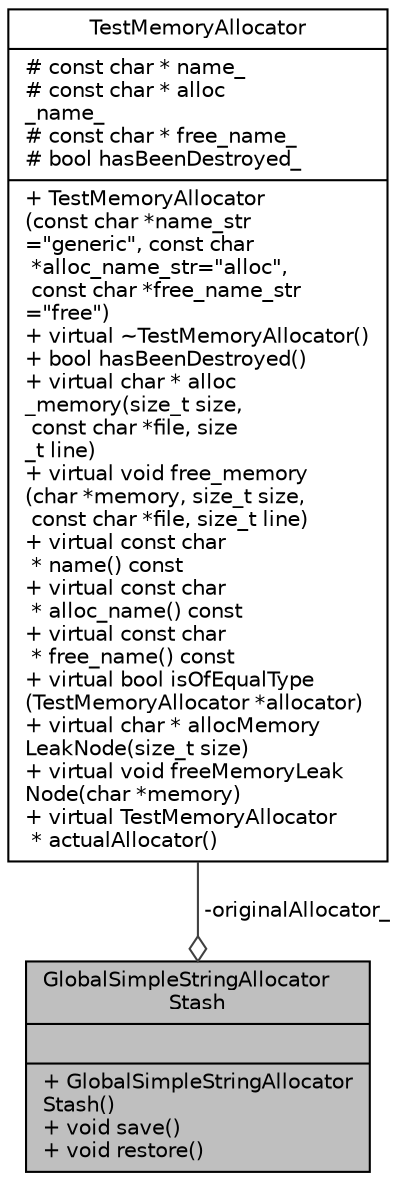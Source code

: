 digraph "GlobalSimpleStringAllocatorStash"
{
 // LATEX_PDF_SIZE
  edge [fontname="Helvetica",fontsize="10",labelfontname="Helvetica",labelfontsize="10"];
  node [fontname="Helvetica",fontsize="10",shape=record];
  Node1 [label="{GlobalSimpleStringAllocator\lStash\n||+  GlobalSimpleStringAllocator\lStash()\l+ void save()\l+ void restore()\l}",height=0.2,width=0.4,color="black", fillcolor="grey75", style="filled", fontcolor="black",tooltip=" "];
  Node2 -> Node1 [color="grey25",fontsize="10",style="solid",label=" -originalAllocator_" ,arrowhead="odiamond",fontname="Helvetica"];
  Node2 [label="{TestMemoryAllocator\n|# const char * name_\l# const char * alloc\l_name_\l# const char * free_name_\l# bool hasBeenDestroyed_\l|+  TestMemoryAllocator\l(const char *name_str\l=\"generic\", const char\l *alloc_name_str=\"alloc\",\l const char *free_name_str\l=\"free\")\l+ virtual ~TestMemoryAllocator()\l+ bool hasBeenDestroyed()\l+ virtual char * alloc\l_memory(size_t size,\l const char *file, size\l_t line)\l+ virtual void free_memory\l(char *memory, size_t size,\l const char *file, size_t line)\l+ virtual const char\l * name() const\l+ virtual const char\l * alloc_name() const\l+ virtual const char\l * free_name() const\l+ virtual bool isOfEqualType\l(TestMemoryAllocator *allocator)\l+ virtual char * allocMemory\lLeakNode(size_t size)\l+ virtual void freeMemoryLeak\lNode(char *memory)\l+ virtual TestMemoryAllocator\l * actualAllocator()\l}",height=0.2,width=0.4,color="black", fillcolor="white", style="filled",URL="$classTestMemoryAllocator.html",tooltip=" "];
}
